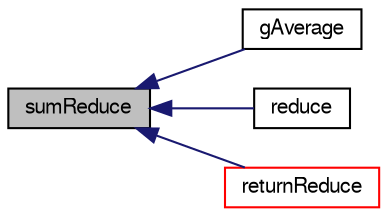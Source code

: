 digraph "sumReduce"
{
  bgcolor="transparent";
  edge [fontname="FreeSans",fontsize="10",labelfontname="FreeSans",labelfontsize="10"];
  node [fontname="FreeSans",fontsize="10",shape=record];
  rankdir="LR";
  Node30004 [label="sumReduce",height=0.2,width=0.4,color="black", fillcolor="grey75", style="filled", fontcolor="black"];
  Node30004 -> Node30005 [dir="back",color="midnightblue",fontsize="10",style="solid",fontname="FreeSans"];
  Node30005 [label="gAverage",height=0.2,width=0.4,color="black",URL="$a21124.html#ac491cafeec5d5fd91bcbc6857d41837c"];
  Node30004 -> Node30006 [dir="back",color="midnightblue",fontsize="10",style="solid",fontname="FreeSans"];
  Node30006 [label="reduce",height=0.2,width=0.4,color="black",URL="$a21124.html#ab8ee16c289a3576d52f14d6bfb963e4c"];
  Node30004 -> Node30007 [dir="back",color="midnightblue",fontsize="10",style="solid",fontname="FreeSans"];
  Node30007 [label="returnReduce",height=0.2,width=0.4,color="red",URL="$a21124.html#a8d528a67d2a9c6fe4fb94bc86872624b"];
}
